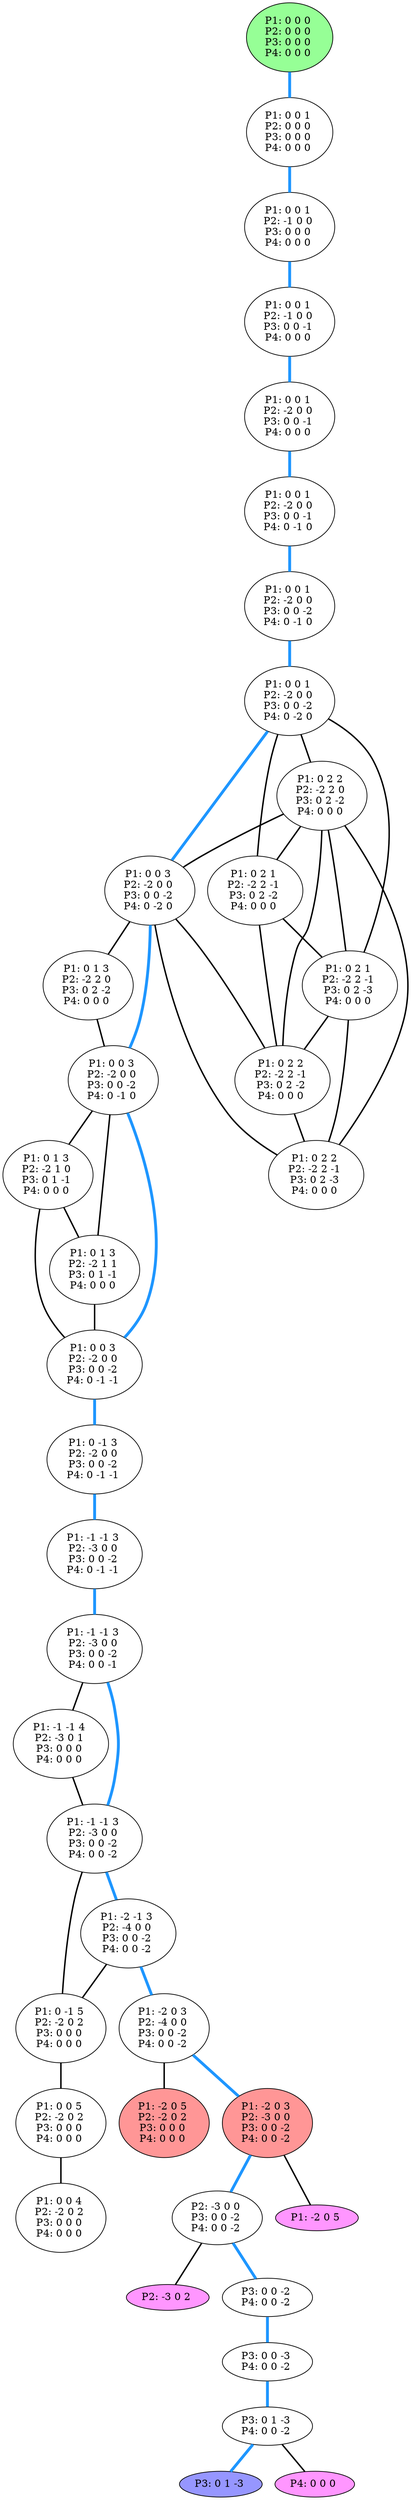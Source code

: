 graph G {
color = "black"
0 [label = "P1: 0 0 0 
P2: 0 0 0 
P3: 0 0 0 
P4: 0 0 0 
",  style="filled", fillcolor = "#96FF96"];
1 [label = "P1: 0 0 1 
P2: 0 0 0 
P3: 0 0 0 
P4: 0 0 0 
"];
2 [label = "P1: 0 0 1 
P2: -1 0 0 
P3: 0 0 0 
P4: 0 0 0 
"];
3 [label = "P1: 0 0 1 
P2: -1 0 0 
P3: 0 0 -1 
P4: 0 0 0 
"];
4 [label = "P1: 0 0 1 
P2: -2 0 0 
P3: 0 0 -1 
P4: 0 0 0 
"];
5 [label = "P1: 0 0 1 
P2: -2 0 0 
P3: 0 0 -1 
P4: 0 -1 0 
"];
6 [label = "P1: 0 0 1 
P2: -2 0 0 
P3: 0 0 -2 
P4: 0 -1 0 
"];
7 [label = "P1: 0 0 1 
P2: -2 0 0 
P3: 0 0 -2 
P4: 0 -2 0 
"];
8 [label = "P1: 0 2 2 
P2: -2 2 0 
P3: 0 2 -2 
P4: 0 0 0 
"];
9 [label = "P1: 0 0 3 
P2: -2 0 0 
P3: 0 0 -2 
P4: 0 -2 0 
"];
10 [label = "P1: 0 2 1 
P2: -2 2 -1 
P3: 0 2 -2 
P4: 0 0 0 
"];
11 [label = "P1: 0 2 1 
P2: -2 2 -1 
P3: 0 2 -3 
P4: 0 0 0 
"];
12 [label = "P1: 0 2 2 
P2: -2 2 -1 
P3: 0 2 -2 
P4: 0 0 0 
"];
13 [label = "P1: 0 2 2 
P2: -2 2 -1 
P3: 0 2 -3 
P4: 0 0 0 
"];
14 [label = "P1: 0 1 3 
P2: -2 2 0 
P3: 0 2 -2 
P4: 0 0 0 
"];
15 [label = "P1: 0 0 3 
P2: -2 0 0 
P3: 0 0 -2 
P4: 0 -1 0 
"];
16 [label = "P1: 0 1 3 
P2: -2 1 0 
P3: 0 1 -1 
P4: 0 0 0 
"];
17 [label = "P1: 0 1 3 
P2: -2 1 1 
P3: 0 1 -1 
P4: 0 0 0 
"];
18 [label = "P1: 0 0 3 
P2: -2 0 0 
P3: 0 0 -2 
P4: 0 -1 -1 
"];
19 [label = "P1: 0 -1 3 
P2: -2 0 0 
P3: 0 0 -2 
P4: 0 -1 -1 
"];
20 [label = "P1: -1 -1 3 
P2: -3 0 0 
P3: 0 0 -2 
P4: 0 -1 -1 
"];
21 [label = "P1: -1 -1 3 
P2: -3 0 0 
P3: 0 0 -2 
P4: 0 0 -1 
"];
22 [label = "P1: -1 -1 4 
P2: -3 0 1 
P3: 0 0 0 
P4: 0 0 0 
"];
23 [label = "P1: -1 -1 3 
P2: -3 0 0 
P3: 0 0 -2 
P4: 0 0 -2 
"];
24 [label = "P1: -2 -1 3 
P2: -4 0 0 
P3: 0 0 -2 
P4: 0 0 -2 
"];
25 [label = "P1: 0 -1 5 
P2: -2 0 2 
P3: 0 0 0 
P4: 0 0 0 
"];
26 [label = "P1: -2 0 3 
P2: -4 0 0 
P3: 0 0 -2 
P4: 0 0 -2 
"];
27 [label = "P1: 0 0 5 
P2: -2 0 2 
P3: 0 0 0 
P4: 0 0 0 
"];
28 [label = "P1: -2 0 3 
P2: -3 0 0 
P3: 0 0 -2 
P4: 0 0 -2 
",  style="filled", fillcolor = "#FF9696"];
29 [label = "P1: -2 0 5 
P2: -2 0 2 
P3: 0 0 0 
P4: 0 0 0 
",  style="filled", fillcolor = "#FF9696"];
30 [label = "P1: 0 0 4 
P2: -2 0 2 
P3: 0 0 0 
P4: 0 0 0 
"];
31 [label = "P1: -2 0 5 
",  style="filled", fillcolor = "#FF96FF"];
32 [label = "P2: -3 0 0 
P3: 0 0 -2 
P4: 0 0 -2 
"];
33 [label = "P2: -3 0 2 
",  style="filled", fillcolor = "#FF96FF"];
34 [label = "P3: 0 0 -2 
P4: 0 0 -2 
"];
35 [label = "P3: 0 0 -3 
P4: 0 0 -2 
"];
36 [label = "P3: 0 1 -3 
P4: 0 0 -2 
"];
37 [label = "P3: 0 1 -3 
", style="filled", fillcolor = "#9696FF"];
38 [label = "P4: 0 0 0 
",  style="filled", fillcolor = "#FF96FF"];
edge [style=bold];
0 -- 1 [color="#1E96FF", penwidth=4.0];

1 -- 2 [color="#1E96FF", penwidth=4.0];

2 -- 3 [color="#1E96FF", penwidth=4.0];

3 -- 4 [color="#1E96FF", penwidth=4.0];

4 -- 5 [color="#1E96FF", penwidth=4.0];

5 -- 6 [color="#1E96FF", penwidth=4.0];

6 -- 7 [color="#1E96FF", penwidth=4.0];

7 -- 8 [color=black];
7 -- 9 [color="#1E96FF", penwidth=4.0];
7 -- 10 [color=black];
7 -- 11 [color=black];

8 -- 9 [color=black];
8 -- 12 [color=black];
8 -- 10 [color=black];
8 -- 13 [color=black];
8 -- 11 [color=black];

9 -- 14 [color=black];
9 -- 12 [color=black];
9 -- 15 [color="#1E96FF", penwidth=4.0];
9 -- 13 [color=black];

10 -- 12 [color=black];
10 -- 11 [color=black];

11 -- 13 [color=black];
11 -- 12 [color=black];

12 -- 13 [color=black];


14 -- 15 [color=black];

15 -- 16 [color=black];
15 -- 17 [color=black];
15 -- 18 [color="#1E96FF", penwidth=4.0];

16 -- 17 [color=black];
16 -- 18 [color=black];

17 -- 18 [color=black];

18 -- 19 [color="#1E96FF", penwidth=4.0];

19 -- 20 [color="#1E96FF", penwidth=4.0];

20 -- 21 [color="#1E96FF", penwidth=4.0];

21 -- 22 [color=black];
21 -- 23 [color="#1E96FF", penwidth=4.0];

22 -- 23 [color=black];

23 -- 24 [color="#1E96FF", penwidth=4.0];
23 -- 25 [color=black];

24 -- 26 [color="#1E96FF", penwidth=4.0];
24 -- 25 [color=black];

25 -- 27 [color=black];

26 -- 28 [color="#1E96FF", penwidth=4.0];
26 -- 29 [color=black];

27 -- 30 [color=black];

28 -- 32 [color="#1E96FF", penwidth=4.0];
28 -- 31 [color=black];



32 -- 34 [color="#1E96FF", penwidth=4.0];
32 -- 33 [color=black];

34 -- 35 [color="#1E96FF", penwidth=4.0];

35 -- 36 [color="#1E96FF", penwidth=4.0];

36 -- 38 [color=black];
36 -- 37 [color="#1E96FF", penwidth=4.0];

}
